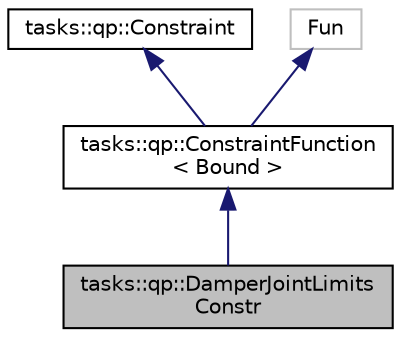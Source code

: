 digraph "tasks::qp::DamperJointLimitsConstr"
{
  edge [fontname="Helvetica",fontsize="10",labelfontname="Helvetica",labelfontsize="10"];
  node [fontname="Helvetica",fontsize="10",shape=record];
  Node4 [label="tasks::qp::DamperJointLimits\lConstr",height=0.2,width=0.4,color="black", fillcolor="grey75", style="filled", fontcolor="black"];
  Node5 -> Node4 [dir="back",color="midnightblue",fontsize="10",style="solid",fontname="Helvetica"];
  Node5 [label="tasks::qp::ConstraintFunction\l\< Bound \>",height=0.2,width=0.4,color="black", fillcolor="white", style="filled",URL="$classtasks_1_1qp_1_1ConstraintFunction.html"];
  Node6 -> Node5 [dir="back",color="midnightblue",fontsize="10",style="solid",fontname="Helvetica"];
  Node6 [label="tasks::qp::Constraint",height=0.2,width=0.4,color="black", fillcolor="white", style="filled",URL="$classtasks_1_1qp_1_1Constraint.html"];
  Node7 -> Node5 [dir="back",color="midnightblue",fontsize="10",style="solid",fontname="Helvetica"];
  Node7 [label="Fun",height=0.2,width=0.4,color="grey75", fillcolor="white", style="filled"];
}
